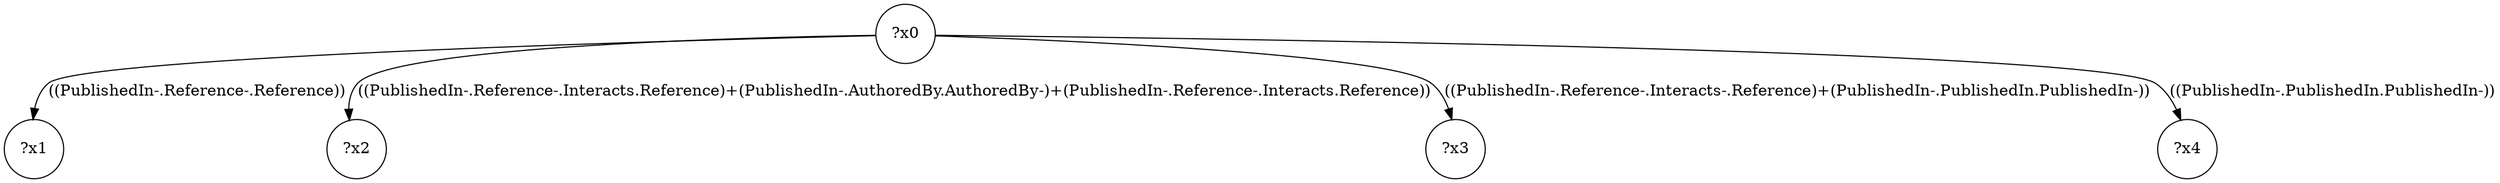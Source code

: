 digraph g {
	x0 [shape=circle, label="?x0"];
	x1 [shape=circle, label="?x1"];
	x0 -> x1 [label="((PublishedIn-.Reference-.Reference))"];
	x2 [shape=circle, label="?x2"];
	x0 -> x2 [label="((PublishedIn-.Reference-.Interacts.Reference)+(PublishedIn-.AuthoredBy.AuthoredBy-)+(PublishedIn-.Reference-.Interacts.Reference))"];
	x3 [shape=circle, label="?x3"];
	x0 -> x3 [label="((PublishedIn-.Reference-.Interacts-.Reference)+(PublishedIn-.PublishedIn.PublishedIn-))"];
	x4 [shape=circle, label="?x4"];
	x0 -> x4 [label="((PublishedIn-.PublishedIn.PublishedIn-))"];
}
